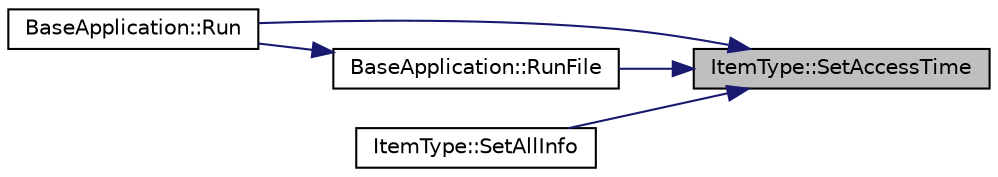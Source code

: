 digraph "ItemType::SetAccessTime"
{
 // LATEX_PDF_SIZE
  edge [fontname="Helvetica",fontsize="10",labelfontname="Helvetica",labelfontsize="10"];
  node [fontname="Helvetica",fontsize="10",shape=record];
  rankdir="RL";
  Node182 [label="ItemType::SetAccessTime",height=0.2,width=0.4,color="black", fillcolor="grey75", style="filled", fontcolor="black",tooltip="Set Access Time. @detail Do not use this except reading data!"];
  Node182 -> Node183 [dir="back",color="midnightblue",fontsize="10",style="solid",fontname="Helvetica"];
  Node183 [label="BaseApplication::Run",height=0.2,width=0.4,color="black", fillcolor="white", style="filled",URL="$class_base_application.html#a8f2ce8add401a3b537f041df9f7ef978",tooltip="Program driver."];
  Node182 -> Node184 [dir="back",color="midnightblue",fontsize="10",style="solid",fontname="Helvetica"];
  Node184 [label="BaseApplication::RunFile",height=0.2,width=0.4,color="black", fillcolor="white", style="filled",URL="$class_base_application.html#adecbc4b863bc92fc6dbc79efcf7ae7a6",tooltip="Run File. @detail operation run [Target]."];
  Node184 -> Node183 [dir="back",color="midnightblue",fontsize="10",style="solid",fontname="Helvetica"];
  Node182 -> Node185 [dir="back",color="midnightblue",fontsize="10",style="solid",fontname="Helvetica"];
  Node185 [label="ItemType::SetAllInfo",height=0.2,width=0.4,color="black", fillcolor="white", style="filled",URL="$class_item_type.html#a1c62b9161ae9a36482c3c7d2982f098f",tooltip="Set Item All Info. (For Redefinition) @detail Do not use this except reading data!"];
}
